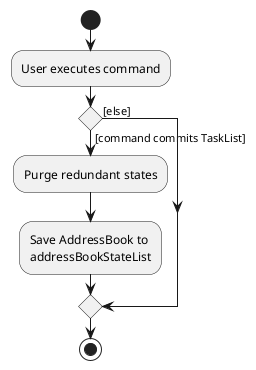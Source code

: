 @startuml
start
:User executes command;

'Since the beta syntax does not support placing the condition outside the
'diamond we place it as the true branch instead.

if () then ([command commits TaskList])
    :Purge redundant states;
    :Save AddressBook to
    addressBookStateList;
else ([else])
endif
stop
@enduml
